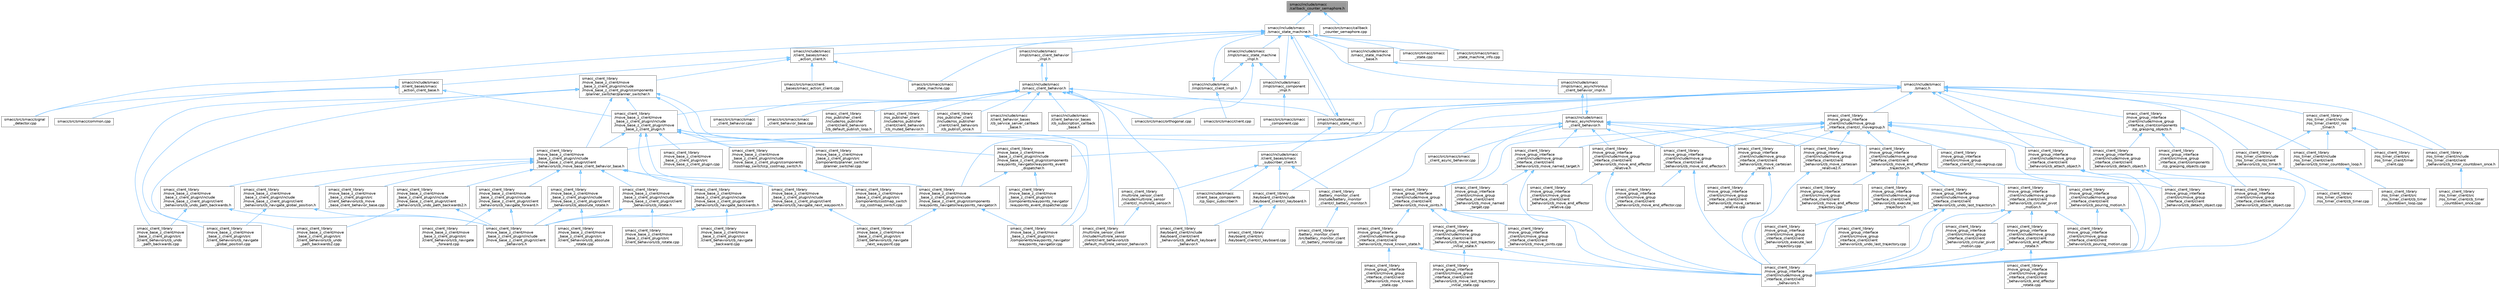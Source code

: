 digraph "smacc/include/smacc/callback_counter_semaphore.h"
{
 // LATEX_PDF_SIZE
  bgcolor="transparent";
  edge [fontname=Helvetica,fontsize=10,labelfontname=Helvetica,labelfontsize=10];
  node [fontname=Helvetica,fontsize=10,shape=box,height=0.2,width=0.4];
  Node1 [label="smacc/include/smacc\l/callback_counter_semaphore.h",height=0.2,width=0.4,color="gray40", fillcolor="grey60", style="filled", fontcolor="black",tooltip=" "];
  Node1 -> Node2 [dir="back",color="steelblue1",style="solid"];
  Node2 [label="smacc/include/smacc\l/smacc_state_machine.h",height=0.2,width=0.4,color="grey40", fillcolor="white", style="filled",URL="$smacc__state__machine_8h.html",tooltip=" "];
  Node2 -> Node3 [dir="back",color="steelblue1",style="solid"];
  Node3 [label="smacc/include/smacc\l/client_bases/smacc\l_action_client.h",height=0.2,width=0.4,color="grey40", fillcolor="white", style="filled",URL="$smacc__action__client_8h.html",tooltip=" "];
  Node3 -> Node4 [dir="back",color="steelblue1",style="solid"];
  Node4 [label="smacc/include/smacc\l/client_bases/smacc\l_action_client_base.h",height=0.2,width=0.4,color="grey40", fillcolor="white", style="filled",URL="$smacc__action__client__base_8h.html",tooltip=" "];
  Node4 -> Node5 [dir="back",color="steelblue1",style="solid"];
  Node5 [label="smacc/src/smacc/common.cpp",height=0.2,width=0.4,color="grey40", fillcolor="white", style="filled",URL="$common_8cpp.html",tooltip=" "];
  Node4 -> Node6 [dir="back",color="steelblue1",style="solid"];
  Node6 [label="smacc/src/smacc/signal\l_detector.cpp",height=0.2,width=0.4,color="grey40", fillcolor="white", style="filled",URL="$signal__detector_8cpp.html",tooltip=" "];
  Node4 -> Node7 [dir="back",color="steelblue1",style="solid"];
  Node7 [label="smacc_client_library\l/move_base_z_client/move\l_base_z_client_plugin/include\l/move_base_z_client_plugin/move\l_base_z_client_plugin.h",height=0.2,width=0.4,color="grey40", fillcolor="white", style="filled",URL="$move__base__z__client__plugin_8h.html",tooltip=" "];
  Node7 -> Node8 [dir="back",color="steelblue1",style="solid"];
  Node8 [label="smacc_client_library\l/move_base_z_client/move\l_base_z_client_plugin/include\l/move_base_z_client_plugin/client\l_behaviors/cb_move_base_client_behavior_base.h",height=0.2,width=0.4,color="grey40", fillcolor="white", style="filled",URL="$cb__move__base__client__behavior__base_8h.html",tooltip=" "];
  Node8 -> Node9 [dir="back",color="steelblue1",style="solid"];
  Node9 [label="smacc_client_library\l/move_base_z_client/move\l_base_z_client_plugin/include\l/move_base_z_client_plugin/client\l_behaviors/cb_absolute_rotate.h",height=0.2,width=0.4,color="grey40", fillcolor="white", style="filled",URL="$cb__absolute__rotate_8h.html",tooltip=" "];
  Node9 -> Node10 [dir="back",color="steelblue1",style="solid"];
  Node10 [label="smacc_client_library\l/move_base_z_client/move\l_base_z_client_plugin/include\l/move_base_z_client_plugin/client\l_behaviors.h",height=0.2,width=0.4,color="grey40", fillcolor="white", style="filled",URL="$move__base__z__client_2move__base__z__client__plugin_2include_2move__base__z__client__plugin_2client__behaviors_8h.html",tooltip=" "];
  Node9 -> Node11 [dir="back",color="steelblue1",style="solid"];
  Node11 [label="smacc_client_library\l/move_base_z_client/move\l_base_z_client_plugin/src\l/client_behaviors/cb_absolute\l_rotate.cpp",height=0.2,width=0.4,color="grey40", fillcolor="white", style="filled",URL="$cb__absolute__rotate_8cpp.html",tooltip=" "];
  Node8 -> Node12 [dir="back",color="steelblue1",style="solid"];
  Node12 [label="smacc_client_library\l/move_base_z_client/move\l_base_z_client_plugin/include\l/move_base_z_client_plugin/client\l_behaviors/cb_navigate_backwards.h",height=0.2,width=0.4,color="grey40", fillcolor="white", style="filled",URL="$cb__navigate__backwards_8h.html",tooltip=" "];
  Node12 -> Node10 [dir="back",color="steelblue1",style="solid"];
  Node12 -> Node13 [dir="back",color="steelblue1",style="solid"];
  Node13 [label="smacc_client_library\l/move_base_z_client/move\l_base_z_client_plugin/src\l/client_behaviors/cb_navigate\l_backward.cpp",height=0.2,width=0.4,color="grey40", fillcolor="white", style="filled",URL="$cb__navigate__backward_8cpp.html",tooltip=" "];
  Node8 -> Node14 [dir="back",color="steelblue1",style="solid"];
  Node14 [label="smacc_client_library\l/move_base_z_client/move\l_base_z_client_plugin/include\l/move_base_z_client_plugin/client\l_behaviors/cb_navigate_forward.h",height=0.2,width=0.4,color="grey40", fillcolor="white", style="filled",URL="$cb__navigate__forward_8h.html",tooltip=" "];
  Node14 -> Node10 [dir="back",color="steelblue1",style="solid"];
  Node14 -> Node15 [dir="back",color="steelblue1",style="solid"];
  Node15 [label="smacc_client_library\l/move_base_z_client/move\l_base_z_client_plugin/src\l/client_behaviors/cb_navigate\l_forward.cpp",height=0.2,width=0.4,color="grey40", fillcolor="white", style="filled",URL="$cb__navigate__forward_8cpp.html",tooltip=" "];
  Node8 -> Node16 [dir="back",color="steelblue1",style="solid"];
  Node16 [label="smacc_client_library\l/move_base_z_client/move\l_base_z_client_plugin/include\l/move_base_z_client_plugin/client\l_behaviors/cb_navigate_global_position.h",height=0.2,width=0.4,color="grey40", fillcolor="white", style="filled",URL="$cb__navigate__global__position_8h.html",tooltip=" "];
  Node16 -> Node10 [dir="back",color="steelblue1",style="solid"];
  Node16 -> Node17 [dir="back",color="steelblue1",style="solid"];
  Node17 [label="smacc_client_library\l/move_base_z_client/move\l_base_z_client_plugin/src\l/client_behaviors/cb_navigate\l_global_position.cpp",height=0.2,width=0.4,color="grey40", fillcolor="white", style="filled",URL="$cb__navigate__global__position_8cpp.html",tooltip=" "];
  Node8 -> Node18 [dir="back",color="steelblue1",style="solid"];
  Node18 [label="smacc_client_library\l/move_base_z_client/move\l_base_z_client_plugin/include\l/move_base_z_client_plugin/client\l_behaviors/cb_navigate_next_waypoint.h",height=0.2,width=0.4,color="grey40", fillcolor="white", style="filled",URL="$cb__navigate__next__waypoint_8h.html",tooltip=" "];
  Node18 -> Node10 [dir="back",color="steelblue1",style="solid"];
  Node18 -> Node19 [dir="back",color="steelblue1",style="solid"];
  Node19 [label="smacc_client_library\l/move_base_z_client/move\l_base_z_client_plugin/src\l/client_behaviors/cb_navigate\l_next_waypoint.cpp",height=0.2,width=0.4,color="grey40", fillcolor="white", style="filled",URL="$cb__navigate__next__waypoint_8cpp.html",tooltip=" "];
  Node8 -> Node20 [dir="back",color="steelblue1",style="solid"];
  Node20 [label="smacc_client_library\l/move_base_z_client/move\l_base_z_client_plugin/include\l/move_base_z_client_plugin/client\l_behaviors/cb_rotate.h",height=0.2,width=0.4,color="grey40", fillcolor="white", style="filled",URL="$cb__rotate_8h.html",tooltip=" "];
  Node20 -> Node10 [dir="back",color="steelblue1",style="solid"];
  Node20 -> Node21 [dir="back",color="steelblue1",style="solid"];
  Node21 [label="smacc_client_library\l/move_base_z_client/move\l_base_z_client_plugin/src\l/client_behaviors/cb_rotate.cpp",height=0.2,width=0.4,color="grey40", fillcolor="white", style="filled",URL="$cb__rotate_8cpp.html",tooltip=" "];
  Node8 -> Node22 [dir="back",color="steelblue1",style="solid"];
  Node22 [label="smacc_client_library\l/move_base_z_client/move\l_base_z_client_plugin/include\l/move_base_z_client_plugin/client\l_behaviors/cb_undo_path_backwards.h",height=0.2,width=0.4,color="grey40", fillcolor="white", style="filled",URL="$cb__undo__path__backwards_8h.html",tooltip=" "];
  Node22 -> Node10 [dir="back",color="steelblue1",style="solid"];
  Node22 -> Node23 [dir="back",color="steelblue1",style="solid"];
  Node23 [label="smacc_client_library\l/move_base_z_client/move\l_base_z_client_plugin/src\l/client_behaviors/cb_undo\l_path_backwards.cpp",height=0.2,width=0.4,color="grey40", fillcolor="white", style="filled",URL="$cb__undo__path__backwards_8cpp.html",tooltip=" "];
  Node8 -> Node24 [dir="back",color="steelblue1",style="solid"];
  Node24 [label="smacc_client_library\l/move_base_z_client/move\l_base_z_client_plugin/include\l/move_base_z_client_plugin/client\l_behaviors/cb_undo_path_backwards2.h",height=0.2,width=0.4,color="grey40", fillcolor="white", style="filled",URL="$cb__undo__path__backwards2_8h.html",tooltip=" "];
  Node24 -> Node10 [dir="back",color="steelblue1",style="solid"];
  Node24 -> Node25 [dir="back",color="steelblue1",style="solid"];
  Node25 [label="smacc_client_library\l/move_base_z_client/move\l_base_z_client_plugin/src\l/client_behaviors/cb_undo\l_path_backwards2.cpp",height=0.2,width=0.4,color="grey40", fillcolor="white", style="filled",URL="$cb__undo__path__backwards2_8cpp.html",tooltip=" "];
  Node8 -> Node26 [dir="back",color="steelblue1",style="solid"];
  Node26 [label="smacc_client_library\l/move_base_z_client/move\l_base_z_client_plugin/src\l/client_behaviors/cb_move\l_base_client_behavior_base.cpp",height=0.2,width=0.4,color="grey40", fillcolor="white", style="filled",URL="$cb__move__base__client__behavior__base_8cpp.html",tooltip=" "];
  Node7 -> Node18 [dir="back",color="steelblue1",style="solid"];
  Node7 -> Node27 [dir="back",color="steelblue1",style="solid"];
  Node27 [label="smacc_client_library\l/move_base_z_client/move\l_base_z_client_plugin/include\l/move_base_z_client_plugin/components\l/costmap_switch/cp_costmap_switch.h",height=0.2,width=0.4,color="grey40", fillcolor="white", style="filled",URL="$cp__costmap__switch_8h.html",tooltip=" "];
  Node27 -> Node28 [dir="back",color="steelblue1",style="solid"];
  Node28 [label="smacc_client_library\l/move_base_z_client/move\l_base_z_client_plugin/src\l/components/costmap_switch\l/cp_costmap_switch.cpp",height=0.2,width=0.4,color="grey40", fillcolor="white", style="filled",URL="$cp__costmap__switch_8cpp.html",tooltip=" "];
  Node7 -> Node29 [dir="back",color="steelblue1",style="solid"];
  Node29 [label="smacc_client_library\l/move_base_z_client/move\l_base_z_client_plugin/include\l/move_base_z_client_plugin/components\l/waypoints_navigator/waypoints_event\l_dispatcher.h",height=0.2,width=0.4,color="grey40", fillcolor="white", style="filled",URL="$waypoints__event__dispatcher_8h.html",tooltip=" "];
  Node29 -> Node30 [dir="back",color="steelblue1",style="solid"];
  Node30 [label="smacc_client_library\l/move_base_z_client/move\l_base_z_client_plugin/include\l/move_base_z_client_plugin/components\l/waypoints_navigator/waypoints_navigator.h",height=0.2,width=0.4,color="grey40", fillcolor="white", style="filled",URL="$waypoints__navigator_8h.html",tooltip=" "];
  Node30 -> Node19 [dir="back",color="steelblue1",style="solid"];
  Node30 -> Node31 [dir="back",color="steelblue1",style="solid"];
  Node31 [label="smacc_client_library\l/move_base_z_client/move\l_base_z_client_plugin/src\l/components/waypoints_navigator\l/waypoints_navigator.cpp",height=0.2,width=0.4,color="grey40", fillcolor="white", style="filled",URL="$waypoints__navigator_8cpp.html",tooltip=" "];
  Node29 -> Node32 [dir="back",color="steelblue1",style="solid"];
  Node32 [label="smacc_client_library\l/move_base_z_client/move\l_base_z_client_plugin/src\l/components/waypoints_navigator\l/waypoints_event_dispatcher.cpp",height=0.2,width=0.4,color="grey40", fillcolor="white", style="filled",URL="$waypoints__event__dispatcher_8cpp.html",tooltip=" "];
  Node7 -> Node30 [dir="back",color="steelblue1",style="solid"];
  Node7 -> Node33 [dir="back",color="steelblue1",style="solid"];
  Node33 [label="smacc_client_library\l/move_base_z_client/move\l_base_z_client_plugin/src\l/components/planner_switcher\l/planner_switcher.cpp",height=0.2,width=0.4,color="grey40", fillcolor="white", style="filled",URL="$planner__switcher_8cpp.html",tooltip=" "];
  Node7 -> Node31 [dir="back",color="steelblue1",style="solid"];
  Node7 -> Node34 [dir="back",color="steelblue1",style="solid"];
  Node34 [label="smacc_client_library\l/move_base_z_client/move\l_base_z_client_plugin/src\l/move_base_z_client_plugin.cpp",height=0.2,width=0.4,color="grey40", fillcolor="white", style="filled",URL="$move__base__z__client__plugin_8cpp.html",tooltip=" "];
  Node3 -> Node35 [dir="back",color="steelblue1",style="solid"];
  Node35 [label="smacc/src/smacc/client\l_bases/smacc_action_client.cpp",height=0.2,width=0.4,color="grey40", fillcolor="white", style="filled",URL="$smacc__action__client_8cpp.html",tooltip=" "];
  Node3 -> Node36 [dir="back",color="steelblue1",style="solid"];
  Node36 [label="smacc/src/smacc/smacc\l_state_machine.cpp",height=0.2,width=0.4,color="grey40", fillcolor="white", style="filled",URL="$smacc__state__machine_8cpp.html",tooltip=" "];
  Node3 -> Node37 [dir="back",color="steelblue1",style="solid"];
  Node37 [label="smacc_client_library\l/move_base_z_client/move\l_base_z_client_plugin/include\l/move_base_z_client_plugin/components\l/planner_switcher/planner_switcher.h",height=0.2,width=0.4,color="grey40", fillcolor="white", style="filled",URL="$planner__switcher_8h.html",tooltip=" "];
  Node37 -> Node8 [dir="back",color="steelblue1",style="solid"];
  Node37 -> Node7 [dir="back",color="steelblue1",style="solid"];
  Node37 -> Node17 [dir="back",color="steelblue1",style="solid"];
  Node37 -> Node23 [dir="back",color="steelblue1",style="solid"];
  Node37 -> Node25 [dir="back",color="steelblue1",style="solid"];
  Node37 -> Node33 [dir="back",color="steelblue1",style="solid"];
  Node37 -> Node31 [dir="back",color="steelblue1",style="solid"];
  Node2 -> Node38 [dir="back",color="steelblue1",style="solid"];
  Node38 [label="smacc/include/smacc\l/impl/smacc_asynchronous\l_client_behavior_impl.h",height=0.2,width=0.4,color="grey40", fillcolor="white", style="filled",URL="$smacc__asynchronous__client__behavior__impl_8h.html",tooltip=" "];
  Node38 -> Node39 [dir="back",color="steelblue1",style="solid"];
  Node39 [label="smacc/include/smacc\l/smacc_asynchronous\l_client_behavior.h",height=0.2,width=0.4,color="grey40", fillcolor="white", style="filled",URL="$smacc__asynchronous__client__behavior_8h.html",tooltip=" "];
  Node39 -> Node38 [dir="back",color="steelblue1",style="solid"];
  Node39 -> Node40 [dir="back",color="steelblue1",style="solid"];
  Node40 [label="smacc/src/smacc/smacc\l_client_async_behavior.cpp",height=0.2,width=0.4,color="grey40", fillcolor="white", style="filled",URL="$smacc__client__async__behavior_8cpp.html",tooltip=" "];
  Node39 -> Node8 [dir="back",color="steelblue1",style="solid"];
  Node39 -> Node41 [dir="back",color="steelblue1",style="solid"];
  Node41 [label="smacc_client_library\l/move_group_interface\l_client/include/move_group\l_interface_client/client\l_behaviors/cb_move_cartesian\l_relative.h",height=0.2,width=0.4,color="grey40", fillcolor="white", style="filled",URL="$cb__move__cartesian__relative_8h.html",tooltip=" "];
  Node41 -> Node42 [dir="back",color="steelblue1",style="solid"];
  Node42 [label="smacc_client_library\l/move_group_interface\l_client/include/move_group\l_interface_client/client\l_behaviors.h",height=0.2,width=0.4,color="grey40", fillcolor="white", style="filled",URL="$move__group__interface__client_2include_2move__group__interface__client_2client__behaviors_8h.html",tooltip=" "];
  Node41 -> Node43 [dir="back",color="steelblue1",style="solid"];
  Node43 [label="smacc_client_library\l/move_group_interface\l_client/src/move_group\l_interface_client/client\l_behaviors/cb_move_cartesian\l_relative.cpp",height=0.2,width=0.4,color="grey40", fillcolor="white", style="filled",URL="$cb__move__cartesian__relative_8cpp.html",tooltip=" "];
  Node39 -> Node44 [dir="back",color="steelblue1",style="solid"];
  Node44 [label="smacc_client_library\l/move_group_interface\l_client/include/move_group\l_interface_client/client\l_behaviors/cb_move_cartesian\l_relative2.h",height=0.2,width=0.4,color="grey40", fillcolor="white", style="filled",URL="$cb__move__cartesian__relative2_8h.html",tooltip=" "];
  Node44 -> Node42 [dir="back",color="steelblue1",style="solid"];
  Node39 -> Node45 [dir="back",color="steelblue1",style="solid"];
  Node45 [label="smacc_client_library\l/move_group_interface\l_client/include/move_group\l_interface_client/client\l_behaviors/cb_move_end_effector.h",height=0.2,width=0.4,color="grey40", fillcolor="white", style="filled",URL="$cb__move__end__effector_8h.html",tooltip=" "];
  Node45 -> Node42 [dir="back",color="steelblue1",style="solid"];
  Node45 -> Node46 [dir="back",color="steelblue1",style="solid"];
  Node46 [label="smacc_client_library\l/move_group_interface\l_client/src/move_group\l_interface_client/client\l_behaviors/cb_move_end_effector.cpp",height=0.2,width=0.4,color="grey40", fillcolor="white", style="filled",URL="$cb__move__end__effector_8cpp.html",tooltip=" "];
  Node39 -> Node47 [dir="back",color="steelblue1",style="solid"];
  Node47 [label="smacc_client_library\l/move_group_interface\l_client/include/move_group\l_interface_client/client\l_behaviors/cb_move_end_effector\l_relative.h",height=0.2,width=0.4,color="grey40", fillcolor="white", style="filled",URL="$cb__move__end__effector__relative_8h.html",tooltip=" "];
  Node47 -> Node42 [dir="back",color="steelblue1",style="solid"];
  Node47 -> Node48 [dir="back",color="steelblue1",style="solid"];
  Node48 [label="smacc_client_library\l/move_group_interface\l_client/src/move_group\l_interface_client/client\l_behaviors/cb_move_end_effector\l_relative.cpp",height=0.2,width=0.4,color="grey40", fillcolor="white", style="filled",URL="$cb__move__end__effector__relative_8cpp.html",tooltip=" "];
  Node39 -> Node49 [dir="back",color="steelblue1",style="solid"];
  Node49 [label="smacc_client_library\l/move_group_interface\l_client/include/move_group\l_interface_client/client\l_behaviors/cb_move_end_effector\l_trajectory.h",height=0.2,width=0.4,color="grey40", fillcolor="white", style="filled",URL="$cb__move__end__effector__trajectory_8h.html",tooltip=" "];
  Node49 -> Node42 [dir="back",color="steelblue1",style="solid"];
  Node49 -> Node50 [dir="back",color="steelblue1",style="solid"];
  Node50 [label="smacc_client_library\l/move_group_interface\l_client/include/move_group\l_interface_client/client\l_behaviors/cb_circular_pivot\l_motion.h",height=0.2,width=0.4,color="grey40", fillcolor="white", style="filled",URL="$cb__circular__pivot__motion_8h.html",tooltip=" "];
  Node50 -> Node42 [dir="back",color="steelblue1",style="solid"];
  Node50 -> Node51 [dir="back",color="steelblue1",style="solid"];
  Node51 [label="smacc_client_library\l/move_group_interface\l_client/include/move_group\l_interface_client/client\l_behaviors/cb_end_effector\l_rotate.h",height=0.2,width=0.4,color="grey40", fillcolor="white", style="filled",URL="$cb__end__effector__rotate_8h.html",tooltip=" "];
  Node51 -> Node42 [dir="back",color="steelblue1",style="solid"];
  Node51 -> Node52 [dir="back",color="steelblue1",style="solid"];
  Node52 [label="smacc_client_library\l/move_group_interface\l_client/src/move_group\l_interface_client/client\l_behaviors/cb_end_effector\l_rotate.cpp",height=0.2,width=0.4,color="grey40", fillcolor="white", style="filled",URL="$cb__end__effector__rotate_8cpp.html",tooltip=" "];
  Node50 -> Node53 [dir="back",color="steelblue1",style="solid"];
  Node53 [label="smacc_client_library\l/move_group_interface\l_client/src/move_group\l_interface_client/client\l_behaviors/cb_circular_pivot\l_motion.cpp",height=0.2,width=0.4,color="grey40", fillcolor="white", style="filled",URL="$cb__circular__pivot__motion_8cpp.html",tooltip=" "];
  Node50 -> Node54 [dir="back",color="steelblue1",style="solid"];
  Node54 [label="smacc_client_library\l/move_group_interface\l_client/src/move_group\l_interface_client/client\l_behaviors/cb_pouring_motion.cpp",height=0.2,width=0.4,color="grey40", fillcolor="white", style="filled",URL="$cb__pouring__motion_8cpp.html",tooltip=" "];
  Node49 -> Node55 [dir="back",color="steelblue1",style="solid"];
  Node55 [label="smacc_client_library\l/move_group_interface\l_client/include/move_group\l_interface_client/client\l_behaviors/cb_execute_last\l_trajectory.h",height=0.2,width=0.4,color="grey40", fillcolor="white", style="filled",URL="$cb__execute__last__trajectory_8h.html",tooltip=" "];
  Node55 -> Node42 [dir="back",color="steelblue1",style="solid"];
  Node55 -> Node56 [dir="back",color="steelblue1",style="solid"];
  Node56 [label="smacc_client_library\l/move_group_interface\l_client/src/move_group\l_interface_client/client\l_behaviors/cb_execute_last\l_trajectory.cpp",height=0.2,width=0.4,color="grey40", fillcolor="white", style="filled",URL="$cb__execute__last__trajectory_8cpp.html",tooltip=" "];
  Node49 -> Node57 [dir="back",color="steelblue1",style="solid"];
  Node57 [label="smacc_client_library\l/move_group_interface\l_client/include/move_group\l_interface_client/client\l_behaviors/cb_pouring_motion.h",height=0.2,width=0.4,color="grey40", fillcolor="white", style="filled",URL="$cb__pouring__motion_8h.html",tooltip=" "];
  Node57 -> Node42 [dir="back",color="steelblue1",style="solid"];
  Node57 -> Node54 [dir="back",color="steelblue1",style="solid"];
  Node49 -> Node58 [dir="back",color="steelblue1",style="solid"];
  Node58 [label="smacc_client_library\l/move_group_interface\l_client/include/move_group\l_interface_client/client\l_behaviors/cb_undo_last_trajectory.h",height=0.2,width=0.4,color="grey40", fillcolor="white", style="filled",URL="$cb__undo__last__trajectory_8h.html",tooltip=" "];
  Node58 -> Node42 [dir="back",color="steelblue1",style="solid"];
  Node58 -> Node59 [dir="back",color="steelblue1",style="solid"];
  Node59 [label="smacc_client_library\l/move_group_interface\l_client/src/move_group\l_interface_client/client\l_behaviors/cb_undo_last_trajectory.cpp",height=0.2,width=0.4,color="grey40", fillcolor="white", style="filled",URL="$cb__undo__last__trajectory_8cpp.html",tooltip=" "];
  Node49 -> Node60 [dir="back",color="steelblue1",style="solid"];
  Node60 [label="smacc_client_library\l/move_group_interface\l_client/src/move_group\l_interface_client/client\l_behaviors/cb_move_end_effector\l_trajectory.cpp",height=0.2,width=0.4,color="grey40", fillcolor="white", style="filled",URL="$cb__move__end__effector__trajectory_8cpp.html",tooltip=" "];
  Node39 -> Node61 [dir="back",color="steelblue1",style="solid"];
  Node61 [label="smacc_client_library\l/move_group_interface\l_client/include/move_group\l_interface_client/client\l_behaviors/cb_move_joints.h",height=0.2,width=0.4,color="grey40", fillcolor="white", style="filled",URL="$cb__move__joints_8h.html",tooltip=" "];
  Node61 -> Node42 [dir="back",color="steelblue1",style="solid"];
  Node61 -> Node62 [dir="back",color="steelblue1",style="solid"];
  Node62 [label="smacc_client_library\l/move_group_interface\l_client/include/move_group\l_interface_client/client\l_behaviors/cb_move_known_state.h",height=0.2,width=0.4,color="grey40", fillcolor="white", style="filled",URL="$cb__move__known__state_8h.html",tooltip=" "];
  Node62 -> Node42 [dir="back",color="steelblue1",style="solid"];
  Node62 -> Node63 [dir="back",color="steelblue1",style="solid"];
  Node63 [label="smacc_client_library\l/move_group_interface\l_client/src/move_group\l_interface_client/client\l_behaviors/cb_move_known\l_state.cpp",height=0.2,width=0.4,color="grey40", fillcolor="white", style="filled",URL="$cb__move__known__state_8cpp.html",tooltip=" "];
  Node61 -> Node64 [dir="back",color="steelblue1",style="solid"];
  Node64 [label="smacc_client_library\l/move_group_interface\l_client/include/move_group\l_interface_client/client\l_behaviors/cb_move_last_trajectory\l_initial_state.h",height=0.2,width=0.4,color="grey40", fillcolor="white", style="filled",URL="$cb__move__last__trajectory__initial__state_8h.html",tooltip=" "];
  Node64 -> Node42 [dir="back",color="steelblue1",style="solid"];
  Node64 -> Node65 [dir="back",color="steelblue1",style="solid"];
  Node65 [label="smacc_client_library\l/move_group_interface\l_client/src/move_group\l_interface_client/client\l_behaviors/cb_move_last_trajectory\l_initial_state.cpp",height=0.2,width=0.4,color="grey40", fillcolor="white", style="filled",URL="$cb__move__last__trajectory__initial__state_8cpp.html",tooltip=" "];
  Node61 -> Node66 [dir="back",color="steelblue1",style="solid"];
  Node66 [label="smacc_client_library\l/move_group_interface\l_client/src/move_group\l_interface_client/client\l_behaviors/cb_move_joints.cpp",height=0.2,width=0.4,color="grey40", fillcolor="white", style="filled",URL="$cb__move__joints_8cpp.html",tooltip=" "];
  Node39 -> Node67 [dir="back",color="steelblue1",style="solid"];
  Node67 [label="smacc_client_library\l/move_group_interface\l_client/include/move_group\l_interface_client/client\l_behaviors/cb_move_named_target.h",height=0.2,width=0.4,color="grey40", fillcolor="white", style="filled",URL="$cb__move__named__target_8h.html",tooltip=" "];
  Node67 -> Node42 [dir="back",color="steelblue1",style="solid"];
  Node67 -> Node68 [dir="back",color="steelblue1",style="solid"];
  Node68 [label="smacc_client_library\l/move_group_interface\l_client/src/move_group\l_interface_client/client\l_behaviors/cb_move_named\l_target.cpp",height=0.2,width=0.4,color="grey40", fillcolor="white", style="filled",URL="$cb__move__named__target_8cpp.html",tooltip=" "];
  Node2 -> Node69 [dir="back",color="steelblue1",style="solid"];
  Node69 [label="smacc/include/smacc\l/impl/smacc_client_behavior\l_impl.h",height=0.2,width=0.4,color="grey40", fillcolor="white", style="filled",URL="$smacc__client__behavior__impl_8h.html",tooltip=" "];
  Node69 -> Node70 [dir="back",color="steelblue1",style="solid"];
  Node70 [label="smacc/include/smacc\l/smacc_client_behavior.h",height=0.2,width=0.4,color="grey40", fillcolor="white", style="filled",URL="$smacc__client__behavior_8h.html",tooltip=" "];
  Node70 -> Node71 [dir="back",color="steelblue1",style="solid"];
  Node71 [label="smacc/include/smacc\l/client_behavior_bases\l/cb_service_server_callback\l_base.h",height=0.2,width=0.4,color="grey40", fillcolor="white", style="filled",URL="$cb__service__server__callback__base_8h.html",tooltip=" "];
  Node70 -> Node72 [dir="back",color="steelblue1",style="solid"];
  Node72 [label="smacc/include/smacc\l/client_behavior_bases\l/cb_subscription_callback\l_base.h",height=0.2,width=0.4,color="grey40", fillcolor="white", style="filled",URL="$cb__subscription__callback__base_8h.html",tooltip=" "];
  Node70 -> Node69 [dir="back",color="steelblue1",style="solid"];
  Node70 -> Node73 [dir="back",color="steelblue1",style="solid"];
  Node73 [label="smacc/include/smacc\l/impl/smacc_state_impl.h",height=0.2,width=0.4,color="grey40", fillcolor="white", style="filled",URL="$smacc__state__impl_8h.html",tooltip=" "];
  Node73 -> Node74 [dir="back",color="steelblue1",style="solid"];
  Node74 [label="smacc/include/smacc\l/client_bases/smacc\l_subscriber_client.h",height=0.2,width=0.4,color="grey40", fillcolor="white", style="filled",URL="$smacc__subscriber__client_8h.html",tooltip=" "];
  Node74 -> Node75 [dir="back",color="steelblue1",style="solid"];
  Node75 [label="smacc/include/smacc\l/client_base_components\l/cp_topic_subscriber.h",height=0.2,width=0.4,color="grey40", fillcolor="white", style="filled",URL="$cp__topic__subscriber_8h.html",tooltip=" "];
  Node74 -> Node76 [dir="back",color="steelblue1",style="solid"];
  Node76 [label="smacc_client_library\l/battery_monitor_client\l/include/battery_monitor\l_client/cl_battery_monitor.h",height=0.2,width=0.4,color="grey40", fillcolor="white", style="filled",URL="$cl__battery__monitor_8h.html",tooltip=" "];
  Node76 -> Node77 [dir="back",color="steelblue1",style="solid"];
  Node77 [label="smacc_client_library\l/battery_monitor_client\l/src/battery_monitor_client\l/cl_battery_monitor.cpp",height=0.2,width=0.4,color="grey40", fillcolor="white", style="filled",URL="$cl__battery__monitor_8cpp.html",tooltip=" "];
  Node74 -> Node78 [dir="back",color="steelblue1",style="solid"];
  Node78 [label="smacc_client_library\l/keyboard_client/include\l/keyboard_client/cl_keyboard.h",height=0.2,width=0.4,color="grey40", fillcolor="white", style="filled",URL="$cl__keyboard_8h.html",tooltip=" "];
  Node78 -> Node79 [dir="back",color="steelblue1",style="solid"];
  Node79 [label="smacc_client_library\l/keyboard_client/include\l/keyboard_client/client\l_behaviors/cb_default_keyboard\l_behavior.h",height=0.2,width=0.4,color="grey40", fillcolor="white", style="filled",URL="$cb__default__keyboard__behavior_8h.html",tooltip=" "];
  Node78 -> Node80 [dir="back",color="steelblue1",style="solid"];
  Node80 [label="smacc_client_library\l/keyboard_client/src\l/keyboard_client/cl_keyboard.cpp",height=0.2,width=0.4,color="grey40", fillcolor="white", style="filled",URL="$cl__keyboard_8cpp.html",tooltip=" "];
  Node74 -> Node81 [dir="back",color="steelblue1",style="solid"];
  Node81 [label="smacc_client_library\l/multirole_sensor_client\l/include/multirole_sensor\l_client/cl_multirole_sensor.h",height=0.2,width=0.4,color="grey40", fillcolor="white", style="filled",URL="$cl__multirole__sensor_8h.html",tooltip=" "];
  Node81 -> Node82 [dir="back",color="steelblue1",style="solid"];
  Node82 [label="smacc_client_library\l/multirole_sensor_client\l/include/multirole_sensor\l_client/client_behaviors/cb\l_default_multirole_sensor_behavior.h",height=0.2,width=0.4,color="grey40", fillcolor="white", style="filled",URL="$cb__default__multirole__sensor__behavior_8h.html",tooltip=" "];
  Node73 -> Node2 [dir="back",color="steelblue1",style="solid"];
  Node70 -> Node83 [dir="back",color="steelblue1",style="solid"];
  Node83 [label="smacc/src/smacc/orthogonal.cpp",height=0.2,width=0.4,color="grey40", fillcolor="white", style="filled",URL="$orthogonal_8cpp.html",tooltip=" "];
  Node70 -> Node84 [dir="back",color="steelblue1",style="solid"];
  Node84 [label="smacc/src/smacc/smacc\l_client_behavior.cpp",height=0.2,width=0.4,color="grey40", fillcolor="white", style="filled",URL="$smacc__client__behavior_8cpp.html",tooltip=" "];
  Node70 -> Node85 [dir="back",color="steelblue1",style="solid"];
  Node85 [label="smacc/src/smacc/smacc\l_client_behavior_base.cpp",height=0.2,width=0.4,color="grey40", fillcolor="white", style="filled",URL="$smacc__client__behavior__base_8cpp.html",tooltip=" "];
  Node70 -> Node79 [dir="back",color="steelblue1",style="solid"];
  Node70 -> Node82 [dir="back",color="steelblue1",style="solid"];
  Node70 -> Node86 [dir="back",color="steelblue1",style="solid"];
  Node86 [label="smacc_client_library\l/ros_publisher_client\l/include/ros_publisher\l_client/client_behaviors\l/cb_default_publish_loop.h",height=0.2,width=0.4,color="grey40", fillcolor="white", style="filled",URL="$cb__default__publish__loop_8h.html",tooltip=" "];
  Node70 -> Node87 [dir="back",color="steelblue1",style="solid"];
  Node87 [label="smacc_client_library\l/ros_publisher_client\l/include/ros_publisher\l_client/client_behaviors\l/cb_muted_behavior.h",height=0.2,width=0.4,color="grey40", fillcolor="white", style="filled",URL="$cb__muted__behavior_8h.html",tooltip=" "];
  Node70 -> Node88 [dir="back",color="steelblue1",style="solid"];
  Node88 [label="smacc_client_library\l/ros_publisher_client\l/include/ros_publisher\l_client/client_behaviors\l/cb_publish_once.h",height=0.2,width=0.4,color="grey40", fillcolor="white", style="filled",URL="$cb__publish__once_8h.html",tooltip=" "];
  Node2 -> Node73 [dir="back",color="steelblue1",style="solid"];
  Node2 -> Node89 [dir="back",color="steelblue1",style="solid"];
  Node89 [label="smacc/include/smacc\l/impl/smacc_state_machine\l_impl.h",height=0.2,width=0.4,color="grey40", fillcolor="white", style="filled",URL="$smacc__state__machine__impl_8h.html",tooltip=" "];
  Node89 -> Node90 [dir="back",color="steelblue1",style="solid"];
  Node90 [label="smacc/include/smacc\l/impl/smacc_client_impl.h",height=0.2,width=0.4,color="grey40", fillcolor="white", style="filled",URL="$smacc__client__impl_8h.html",tooltip=" "];
  Node90 -> Node2 [dir="back",color="steelblue1",style="solid"];
  Node90 -> Node91 [dir="back",color="steelblue1",style="solid"];
  Node91 [label="smacc/src/smacc/client.cpp",height=0.2,width=0.4,color="grey40", fillcolor="white", style="filled",URL="$client_8cpp.html",tooltip=" "];
  Node89 -> Node92 [dir="back",color="steelblue1",style="solid"];
  Node92 [label="smacc/include/smacc\l/impl/smacc_component\l_impl.h",height=0.2,width=0.4,color="grey40", fillcolor="white", style="filled",URL="$smacc__component__impl_8h.html",tooltip=" "];
  Node92 -> Node2 [dir="back",color="steelblue1",style="solid"];
  Node92 -> Node93 [dir="back",color="steelblue1",style="solid"];
  Node93 [label="smacc/src/smacc/smacc\l_component.cpp",height=0.2,width=0.4,color="grey40", fillcolor="white", style="filled",URL="$smacc__component_8cpp.html",tooltip=" "];
  Node89 -> Node83 [dir="back",color="steelblue1",style="solid"];
  Node2 -> Node94 [dir="back",color="steelblue1",style="solid"];
  Node94 [label="smacc/include/smacc\l/smacc_state_machine\l_base.h",height=0.2,width=0.4,color="grey40", fillcolor="white", style="filled",URL="$smacc__state__machine__base_8h.html",tooltip=" "];
  Node94 -> Node95 [dir="back",color="steelblue1",style="solid"];
  Node95 [label="smacc/include/smacc\l/smacc.h",height=0.2,width=0.4,color="grey40", fillcolor="white", style="filled",URL="$smacc_8h.html",tooltip=" "];
  Node95 -> Node76 [dir="back",color="steelblue1",style="solid"];
  Node95 -> Node78 [dir="back",color="steelblue1",style="solid"];
  Node95 -> Node29 [dir="back",color="steelblue1",style="solid"];
  Node95 -> Node30 [dir="back",color="steelblue1",style="solid"];
  Node95 -> Node7 [dir="back",color="steelblue1",style="solid"];
  Node95 -> Node96 [dir="back",color="steelblue1",style="solid"];
  Node96 [label="smacc_client_library\l/move_group_interface\l_client/include/move_group\l_interface_client/cl_movegroup.h",height=0.2,width=0.4,color="grey40", fillcolor="white", style="filled",URL="$cl__movegroup_8h.html",tooltip=" "];
  Node96 -> Node97 [dir="back",color="steelblue1",style="solid"];
  Node97 [label="smacc_client_library\l/move_group_interface\l_client/include/move_group\l_interface_client/client\l_behaviors/cb_attach_object.h",height=0.2,width=0.4,color="grey40", fillcolor="white", style="filled",URL="$cb__attach__object_8h.html",tooltip=" "];
  Node97 -> Node42 [dir="back",color="steelblue1",style="solid"];
  Node97 -> Node98 [dir="back",color="steelblue1",style="solid"];
  Node98 [label="smacc_client_library\l/move_group_interface\l_client/src/move_group\l_interface_client/client\l_behaviors/cb_attach_object.cpp",height=0.2,width=0.4,color="grey40", fillcolor="white", style="filled",URL="$cb__attach__object_8cpp.html",tooltip=" "];
  Node96 -> Node99 [dir="back",color="steelblue1",style="solid"];
  Node99 [label="smacc_client_library\l/move_group_interface\l_client/include/move_group\l_interface_client/client\l_behaviors/cb_detach_object.h",height=0.2,width=0.4,color="grey40", fillcolor="white", style="filled",URL="$cb__detach__object_8h.html",tooltip=" "];
  Node99 -> Node42 [dir="back",color="steelblue1",style="solid"];
  Node99 -> Node100 [dir="back",color="steelblue1",style="solid"];
  Node100 [label="smacc_client_library\l/move_group_interface\l_client/src/move_group\l_interface_client/client\l_behaviors/cb_detach_object.cpp",height=0.2,width=0.4,color="grey40", fillcolor="white", style="filled",URL="$cb__detach__object_8cpp.html",tooltip=" "];
  Node96 -> Node41 [dir="back",color="steelblue1",style="solid"];
  Node96 -> Node44 [dir="back",color="steelblue1",style="solid"];
  Node96 -> Node45 [dir="back",color="steelblue1",style="solid"];
  Node96 -> Node47 [dir="back",color="steelblue1",style="solid"];
  Node96 -> Node49 [dir="back",color="steelblue1",style="solid"];
  Node96 -> Node61 [dir="back",color="steelblue1",style="solid"];
  Node96 -> Node67 [dir="back",color="steelblue1",style="solid"];
  Node96 -> Node101 [dir="back",color="steelblue1",style="solid"];
  Node101 [label="smacc_client_library\l/move_group_interface\l_client/src/move_group\l_interface_client/cl_movegroup.cpp",height=0.2,width=0.4,color="grey40", fillcolor="white", style="filled",URL="$cl__movegroup_8cpp.html",tooltip=" "];
  Node96 -> Node100 [dir="back",color="steelblue1",style="solid"];
  Node95 -> Node97 [dir="back",color="steelblue1",style="solid"];
  Node95 -> Node99 [dir="back",color="steelblue1",style="solid"];
  Node95 -> Node102 [dir="back",color="steelblue1",style="solid"];
  Node102 [label="smacc_client_library\l/move_group_interface\l_client/include/move_group\l_interface_client/components\l/cp_grasping_objects.h",height=0.2,width=0.4,color="grey40", fillcolor="white", style="filled",URL="$cp__grasping__objects_8h.html",tooltip=" "];
  Node102 -> Node99 [dir="back",color="steelblue1",style="solid"];
  Node102 -> Node98 [dir="back",color="steelblue1",style="solid"];
  Node102 -> Node103 [dir="back",color="steelblue1",style="solid"];
  Node103 [label="smacc_client_library\l/move_group_interface\l_client/src/move_group\l_interface_client/components\l/cp_grasping_objects.cpp",height=0.2,width=0.4,color="grey40", fillcolor="white", style="filled",URL="$cp__grasping__objects_8cpp.html",tooltip=" "];
  Node95 -> Node104 [dir="back",color="steelblue1",style="solid"];
  Node104 [label="smacc_client_library\l/ros_timer_client/include\l/ros_timer_client/cl_ros\l_timer.h",height=0.2,width=0.4,color="grey40", fillcolor="white", style="filled",URL="$cl__ros__timer_8h.html",tooltip=" "];
  Node104 -> Node105 [dir="back",color="steelblue1",style="solid"];
  Node105 [label="smacc_client_library\l/ros_timer_client/include\l/ros_timer_client/client\l_behaviors/cb_ros_timer.h",height=0.2,width=0.4,color="grey40", fillcolor="white", style="filled",URL="$cb__ros__timer_8h.html",tooltip=" "];
  Node105 -> Node106 [dir="back",color="steelblue1",style="solid"];
  Node106 [label="smacc_client_library\l/ros_timer_client/src\l/ros_timer_client/cb_timer.cpp",height=0.2,width=0.4,color="grey40", fillcolor="white", style="filled",URL="$cb__timer_8cpp.html",tooltip=" "];
  Node104 -> Node107 [dir="back",color="steelblue1",style="solid"];
  Node107 [label="smacc_client_library\l/ros_timer_client/include\l/ros_timer_client/client\l_behaviors/cb_timer_countdown_loop.h",height=0.2,width=0.4,color="grey40", fillcolor="white", style="filled",URL="$cb__timer__countdown__loop_8h.html",tooltip=" "];
  Node107 -> Node108 [dir="back",color="steelblue1",style="solid"];
  Node108 [label="smacc_client_library\l/ros_timer_client/src\l/ros_timer_client/cb_timer\l_countdown_loop.cpp",height=0.2,width=0.4,color="grey40", fillcolor="white", style="filled",URL="$cb__timer__countdown__loop_8cpp.html",tooltip=" "];
  Node104 -> Node109 [dir="back",color="steelblue1",style="solid"];
  Node109 [label="smacc_client_library\l/ros_timer_client/include\l/ros_timer_client/client\l_behaviors/cb_timer_countdown_once.h",height=0.2,width=0.4,color="grey40", fillcolor="white", style="filled",URL="$cb__timer__countdown__once_8h.html",tooltip=" "];
  Node109 -> Node110 [dir="back",color="steelblue1",style="solid"];
  Node110 [label="smacc_client_library\l/ros_timer_client/src\l/ros_timer_client/cb_timer\l_countdown_once.cpp",height=0.2,width=0.4,color="grey40", fillcolor="white", style="filled",URL="$cb__timer__countdown__once_8cpp.html",tooltip=" "];
  Node104 -> Node111 [dir="back",color="steelblue1",style="solid"];
  Node111 [label="smacc_client_library\l/ros_timer_client/src\l/ros_timer_client/timer\l_client.cpp",height=0.2,width=0.4,color="grey40", fillcolor="white", style="filled",URL="$timer__client_8cpp.html",tooltip=" "];
  Node95 -> Node105 [dir="back",color="steelblue1",style="solid"];
  Node95 -> Node107 [dir="back",color="steelblue1",style="solid"];
  Node95 -> Node109 [dir="back",color="steelblue1",style="solid"];
  Node2 -> Node6 [dir="back",color="steelblue1",style="solid"];
  Node2 -> Node112 [dir="back",color="steelblue1",style="solid"];
  Node112 [label="smacc/src/smacc/smacc\l_state.cpp",height=0.2,width=0.4,color="grey40", fillcolor="white", style="filled",URL="$smacc__state_8cpp.html",tooltip=" "];
  Node2 -> Node36 [dir="back",color="steelblue1",style="solid"];
  Node2 -> Node113 [dir="back",color="steelblue1",style="solid"];
  Node113 [label="smacc/src/smacc/smacc\l_state_machine_info.cpp",height=0.2,width=0.4,color="grey40", fillcolor="white", style="filled",URL="$smacc__state__machine__info_8cpp.html",tooltip=" "];
  Node1 -> Node114 [dir="back",color="steelblue1",style="solid"];
  Node114 [label="smacc/src/smacc/callback\l_counter_semaphore.cpp",height=0.2,width=0.4,color="grey40", fillcolor="white", style="filled",URL="$callback__counter__semaphore_8cpp.html",tooltip=" "];
}
